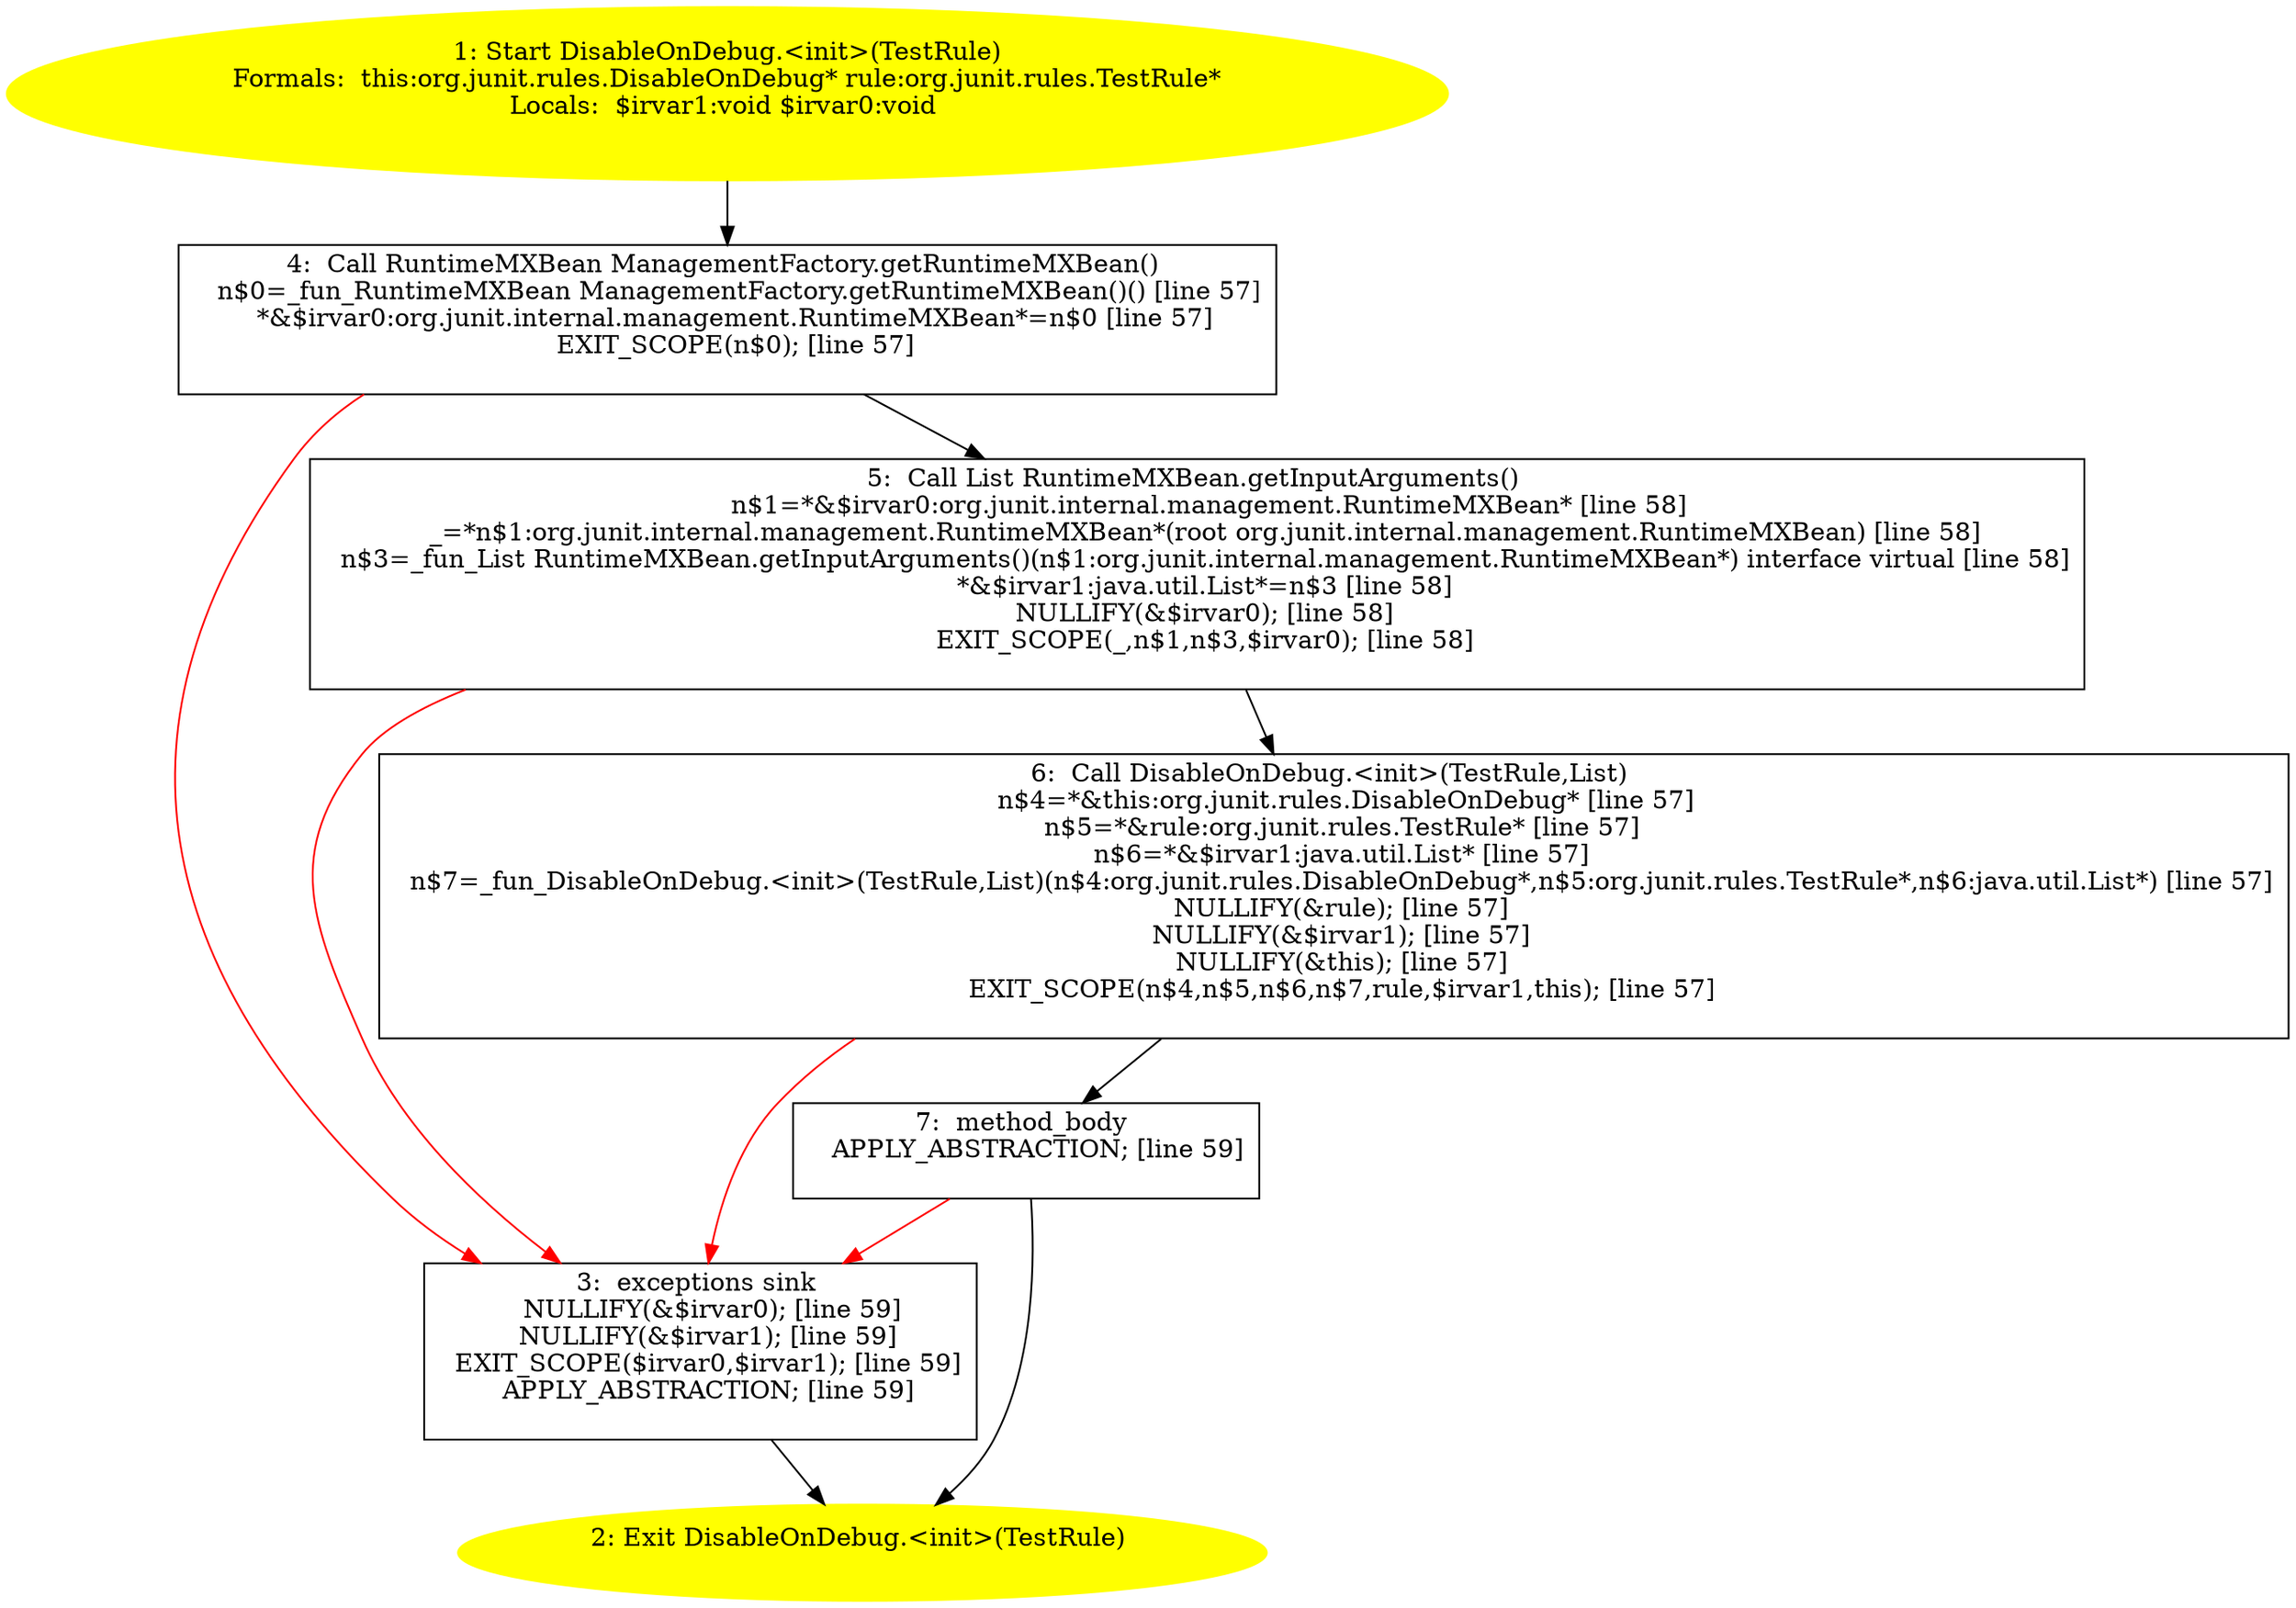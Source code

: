 /* @generated */
digraph cfg {
"org.junit.rules.DisableOnDebug.<init>(org.junit.rules.TestRule).ec6015884031f6ad99372e4ae58a3e09_1" [label="1: Start DisableOnDebug.<init>(TestRule)\nFormals:  this:org.junit.rules.DisableOnDebug* rule:org.junit.rules.TestRule*\nLocals:  $irvar1:void $irvar0:void \n  " color=yellow style=filled]
	

	 "org.junit.rules.DisableOnDebug.<init>(org.junit.rules.TestRule).ec6015884031f6ad99372e4ae58a3e09_1" -> "org.junit.rules.DisableOnDebug.<init>(org.junit.rules.TestRule).ec6015884031f6ad99372e4ae58a3e09_4" ;
"org.junit.rules.DisableOnDebug.<init>(org.junit.rules.TestRule).ec6015884031f6ad99372e4ae58a3e09_2" [label="2: Exit DisableOnDebug.<init>(TestRule) \n  " color=yellow style=filled]
	

"org.junit.rules.DisableOnDebug.<init>(org.junit.rules.TestRule).ec6015884031f6ad99372e4ae58a3e09_3" [label="3:  exceptions sink \n   NULLIFY(&$irvar0); [line 59]\n  NULLIFY(&$irvar1); [line 59]\n  EXIT_SCOPE($irvar0,$irvar1); [line 59]\n  APPLY_ABSTRACTION; [line 59]\n " shape="box"]
	

	 "org.junit.rules.DisableOnDebug.<init>(org.junit.rules.TestRule).ec6015884031f6ad99372e4ae58a3e09_3" -> "org.junit.rules.DisableOnDebug.<init>(org.junit.rules.TestRule).ec6015884031f6ad99372e4ae58a3e09_2" ;
"org.junit.rules.DisableOnDebug.<init>(org.junit.rules.TestRule).ec6015884031f6ad99372e4ae58a3e09_4" [label="4:  Call RuntimeMXBean ManagementFactory.getRuntimeMXBean() \n   n$0=_fun_RuntimeMXBean ManagementFactory.getRuntimeMXBean()() [line 57]\n  *&$irvar0:org.junit.internal.management.RuntimeMXBean*=n$0 [line 57]\n  EXIT_SCOPE(n$0); [line 57]\n " shape="box"]
	

	 "org.junit.rules.DisableOnDebug.<init>(org.junit.rules.TestRule).ec6015884031f6ad99372e4ae58a3e09_4" -> "org.junit.rules.DisableOnDebug.<init>(org.junit.rules.TestRule).ec6015884031f6ad99372e4ae58a3e09_5" ;
	 "org.junit.rules.DisableOnDebug.<init>(org.junit.rules.TestRule).ec6015884031f6ad99372e4ae58a3e09_4" -> "org.junit.rules.DisableOnDebug.<init>(org.junit.rules.TestRule).ec6015884031f6ad99372e4ae58a3e09_3" [color="red" ];
"org.junit.rules.DisableOnDebug.<init>(org.junit.rules.TestRule).ec6015884031f6ad99372e4ae58a3e09_5" [label="5:  Call List RuntimeMXBean.getInputArguments() \n   n$1=*&$irvar0:org.junit.internal.management.RuntimeMXBean* [line 58]\n  _=*n$1:org.junit.internal.management.RuntimeMXBean*(root org.junit.internal.management.RuntimeMXBean) [line 58]\n  n$3=_fun_List RuntimeMXBean.getInputArguments()(n$1:org.junit.internal.management.RuntimeMXBean*) interface virtual [line 58]\n  *&$irvar1:java.util.List*=n$3 [line 58]\n  NULLIFY(&$irvar0); [line 58]\n  EXIT_SCOPE(_,n$1,n$3,$irvar0); [line 58]\n " shape="box"]
	

	 "org.junit.rules.DisableOnDebug.<init>(org.junit.rules.TestRule).ec6015884031f6ad99372e4ae58a3e09_5" -> "org.junit.rules.DisableOnDebug.<init>(org.junit.rules.TestRule).ec6015884031f6ad99372e4ae58a3e09_6" ;
	 "org.junit.rules.DisableOnDebug.<init>(org.junit.rules.TestRule).ec6015884031f6ad99372e4ae58a3e09_5" -> "org.junit.rules.DisableOnDebug.<init>(org.junit.rules.TestRule).ec6015884031f6ad99372e4ae58a3e09_3" [color="red" ];
"org.junit.rules.DisableOnDebug.<init>(org.junit.rules.TestRule).ec6015884031f6ad99372e4ae58a3e09_6" [label="6:  Call DisableOnDebug.<init>(TestRule,List) \n   n$4=*&this:org.junit.rules.DisableOnDebug* [line 57]\n  n$5=*&rule:org.junit.rules.TestRule* [line 57]\n  n$6=*&$irvar1:java.util.List* [line 57]\n  n$7=_fun_DisableOnDebug.<init>(TestRule,List)(n$4:org.junit.rules.DisableOnDebug*,n$5:org.junit.rules.TestRule*,n$6:java.util.List*) [line 57]\n  NULLIFY(&rule); [line 57]\n  NULLIFY(&$irvar1); [line 57]\n  NULLIFY(&this); [line 57]\n  EXIT_SCOPE(n$4,n$5,n$6,n$7,rule,$irvar1,this); [line 57]\n " shape="box"]
	

	 "org.junit.rules.DisableOnDebug.<init>(org.junit.rules.TestRule).ec6015884031f6ad99372e4ae58a3e09_6" -> "org.junit.rules.DisableOnDebug.<init>(org.junit.rules.TestRule).ec6015884031f6ad99372e4ae58a3e09_7" ;
	 "org.junit.rules.DisableOnDebug.<init>(org.junit.rules.TestRule).ec6015884031f6ad99372e4ae58a3e09_6" -> "org.junit.rules.DisableOnDebug.<init>(org.junit.rules.TestRule).ec6015884031f6ad99372e4ae58a3e09_3" [color="red" ];
"org.junit.rules.DisableOnDebug.<init>(org.junit.rules.TestRule).ec6015884031f6ad99372e4ae58a3e09_7" [label="7:  method_body \n   APPLY_ABSTRACTION; [line 59]\n " shape="box"]
	

	 "org.junit.rules.DisableOnDebug.<init>(org.junit.rules.TestRule).ec6015884031f6ad99372e4ae58a3e09_7" -> "org.junit.rules.DisableOnDebug.<init>(org.junit.rules.TestRule).ec6015884031f6ad99372e4ae58a3e09_2" ;
	 "org.junit.rules.DisableOnDebug.<init>(org.junit.rules.TestRule).ec6015884031f6ad99372e4ae58a3e09_7" -> "org.junit.rules.DisableOnDebug.<init>(org.junit.rules.TestRule).ec6015884031f6ad99372e4ae58a3e09_3" [color="red" ];
}
